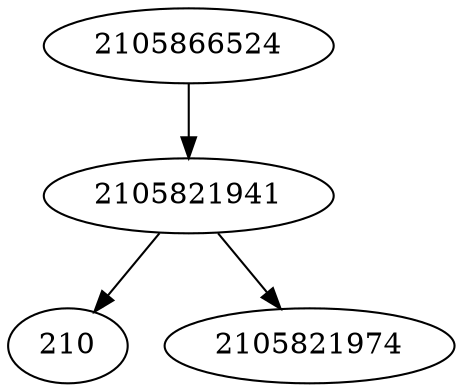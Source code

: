 strict digraph  {
210;
2105866524;
2105821941;
2105821974;
2105866524 -> 2105821941;
2105821941 -> 2105821974;
2105821941 -> 210;
}
